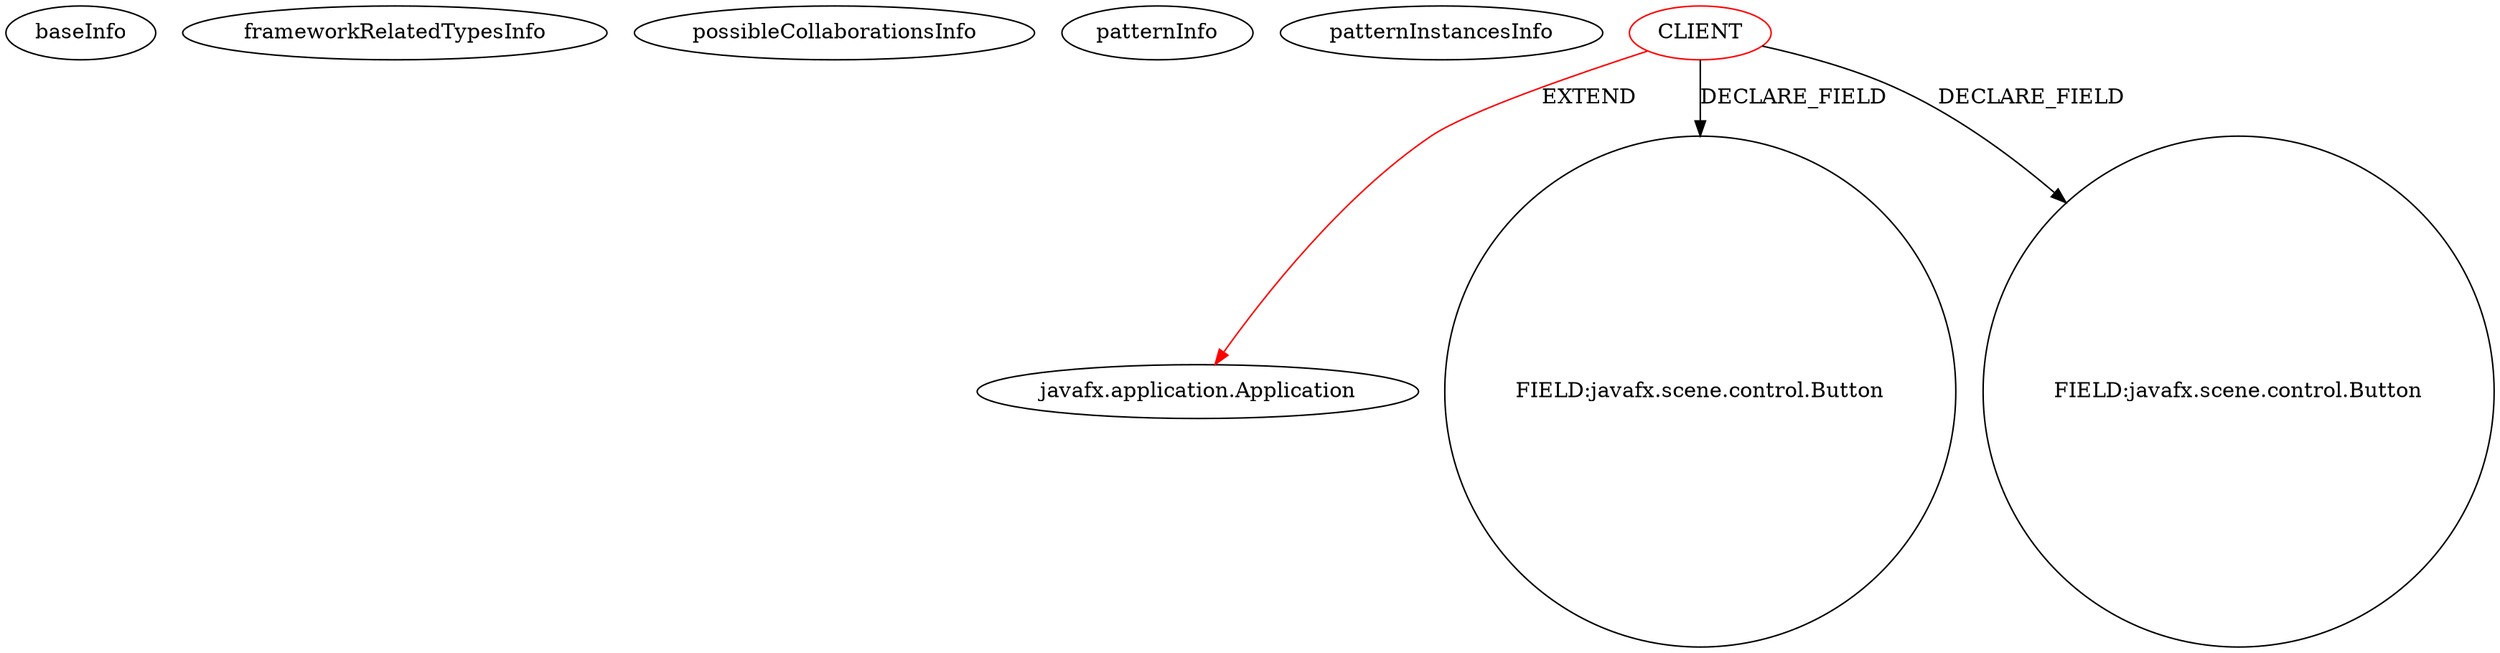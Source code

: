 digraph {
baseInfo[graphId=122,category="pattern",isAnonymous=false,possibleRelation=false]
frameworkRelatedTypesInfo[0="javafx.application.Application"]
possibleCollaborationsInfo[]
patternInfo[frequency=13.0,patternRootClient=0]
patternInstancesInfo[0="yamin-elmakis-IronDome2~/yamin-elmakis-IronDome2/IronDome2-master/IronDome2Client/src/WarClient.java~WarClient~4857",1="jasonwr-jhuep_ent_web_dev~/jasonwr-jhuep_ent_web_dev/jhuep_ent_web_dev-master/src/hw6/main/WebBuyer.java~WebBuyer~3282",2="amonker-AmonkerFX~/amonker-AmonkerFX/AmonkerFX-master/src/cn/jingyun/javafx/amonker/ui/AmonkerUIApplication.java~AmonkerUIApplication~1831",3="tgregerson-lc3~/tgregerson-lc3/lc3-master/LC3Sim/src/lc3sim/ui/UIFXMain.java~UIFXMain~4520",4="djapal-sfvchecker~/djapal-sfvchecker/sfvchecker-master/src/gr/djapal/sfv/SFVCheckerApplication.java~SFVCheckerApplication~2512",5="idzik-Application-RCS~/idzik-Application-RCS/Application-RCS-master/RcsApplication/src/application/StartApplications.java~StartApplications~3069",6="nielsmaneschijn-8bit~/nielsmaneschijn-8bit/8bit-master/src/net/maneschijn/bleep/core/MathFX.java~MathFX~3756",7="ChrisWongAtCUHK-JavaFX~/ChrisWongAtCUHK-JavaFX/JavaFX-master/javaaboutcom/src/javafx/layouts/LayoutSizingAligning.java~LayoutSizingAligning~251",8="BryceLawrence-Tableiness~/BryceLawrence-Tableiness/Tableiness-master/src/truthtablegenerator/GUI.java~GUI~179",9="Tsaru-Java-MP3-Visualizations~/Tsaru-Java-MP3-Visualizations/Java-MP3-Visualizations-master/mp3 Visualization/src/VisualizationInterface.java~VisualizationInterface~1511",10="mathiasj33-VocLearn~/mathiasj33-VocLearn/VocLearn-master/src/net/softwarepage/voclearn/code/Gui.java~Gui~3576",11="m2rtt-Poomine~/m2rtt-Poomine/Poomine-master/src/application/Main.java~Main~3508",12="didygo-gce-display~/didygo-gce-display/gce-display-master/src/proto1/DashBoard.java~DashBoard~2407"]
1[label="javafx.application.Application",vertexType="FRAMEWORK_CLASS_TYPE",isFrameworkType=false]
0[label="CLIENT",vertexType="ROOT_CLIENT_CLASS_DECLARATION",isFrameworkType=false,color=red]
2[label="FIELD:javafx.scene.control.Button",vertexType="FIELD_DECLARATION",isFrameworkType=false,shape=circle]
18[label="FIELD:javafx.scene.control.Button",vertexType="FIELD_DECLARATION",isFrameworkType=false,shape=circle]
0->1[label="EXTEND",color=red]
0->18[label="DECLARE_FIELD"]
0->2[label="DECLARE_FIELD"]
}
